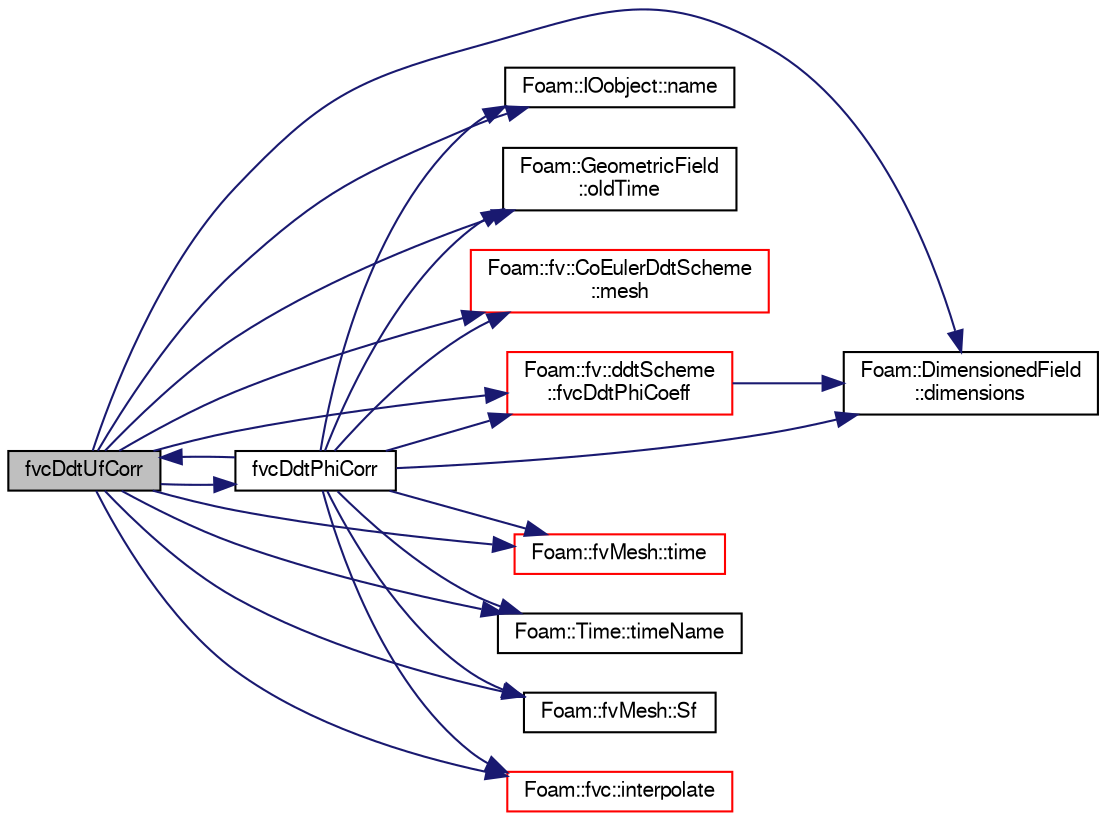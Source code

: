 digraph "fvcDdtUfCorr"
{
  bgcolor="transparent";
  edge [fontname="FreeSans",fontsize="10",labelfontname="FreeSans",labelfontsize="10"];
  node [fontname="FreeSans",fontsize="10",shape=record];
  rankdir="LR";
  Node1009 [label="fvcDdtUfCorr",height=0.2,width=0.4,color="black", fillcolor="grey75", style="filled", fontcolor="black"];
  Node1009 -> Node1010 [color="midnightblue",fontsize="10",style="solid",fontname="FreeSans"];
  Node1010 [label="Foam::DimensionedField\l::dimensions",height=0.2,width=0.4,color="black",URL="$a26390.html#a66989c1e0666e0d0c93a2056ce75599e",tooltip="Return dimensions. "];
  Node1009 -> Node1011 [color="midnightblue",fontsize="10",style="solid",fontname="FreeSans"];
  Node1011 [label="Foam::fv::ddtScheme\l::fvcDdtPhiCoeff",height=0.2,width=0.4,color="red",URL="$a22486.html#adaa5c26dbfd2851be994f2e32f3274d1"];
  Node1011 -> Node1010 [color="midnightblue",fontsize="10",style="solid",fontname="FreeSans"];
  Node1009 -> Node1038 [color="midnightblue",fontsize="10",style="solid",fontname="FreeSans"];
  Node1038 [label="fvcDdtPhiCorr",height=0.2,width=0.4,color="black",URL="$a22478.html#a97d8b415a9dfae12e1a430b08297c478"];
  Node1038 -> Node1039 [color="midnightblue",fontsize="10",style="solid",fontname="FreeSans"];
  Node1039 [label="Foam::IOobject::name",height=0.2,width=0.4,color="black",URL="$a26142.html#acc80e00a8ac919288fb55bd14cc88bf6",tooltip="Return name. "];
  Node1038 -> Node1010 [color="midnightblue",fontsize="10",style="solid",fontname="FreeSans"];
  Node1038 -> Node1040 [color="midnightblue",fontsize="10",style="solid",fontname="FreeSans"];
  Node1040 [label="Foam::GeometricField\l::oldTime",height=0.2,width=0.4,color="black",URL="$a22434.html#a2f51be6de19012555f923b0902d64135",tooltip="Return old time field. "];
  Node1038 -> Node1041 [color="midnightblue",fontsize="10",style="solid",fontname="FreeSans"];
  Node1041 [label="Foam::fv::CoEulerDdtScheme\l::mesh",height=0.2,width=0.4,color="red",URL="$a22474.html#a470f06cfb9b6ee887cd85d63de275607",tooltip="Return mesh reference. "];
  Node1038 -> Node1054 [color="midnightblue",fontsize="10",style="solid",fontname="FreeSans"];
  Node1054 [label="Foam::fvMesh::time",height=0.2,width=0.4,color="red",URL="$a22766.html#a0d94096809fe3376b29a2a29ca11bb18",tooltip="Return the top-level database. "];
  Node1038 -> Node1056 [color="midnightblue",fontsize="10",style="solid",fontname="FreeSans"];
  Node1056 [label="Foam::Time::timeName",height=0.2,width=0.4,color="black",URL="$a26350.html#ad9d86fef6eca18797c786726cf925179",tooltip="Return time name of given scalar time. "];
  Node1038 -> Node1011 [color="midnightblue",fontsize="10",style="solid",fontname="FreeSans"];
  Node1038 -> Node1057 [color="midnightblue",fontsize="10",style="solid",fontname="FreeSans"];
  Node1057 [label="Foam::fvMesh::Sf",height=0.2,width=0.4,color="black",URL="$a22766.html#aa12aaa436e7e8ddf2635204f3ab873fa",tooltip="Return cell face area vectors. "];
  Node1038 -> Node1058 [color="midnightblue",fontsize="10",style="solid",fontname="FreeSans"];
  Node1058 [label="Foam::fvc::interpolate",height=0.2,width=0.4,color="red",URL="$a21134.html#addbc18784300dd0955a9bf79f8e2c43b"];
  Node1038 -> Node1009 [color="midnightblue",fontsize="10",style="solid",fontname="FreeSans"];
  Node1009 -> Node1058 [color="midnightblue",fontsize="10",style="solid",fontname="FreeSans"];
  Node1009 -> Node1041 [color="midnightblue",fontsize="10",style="solid",fontname="FreeSans"];
  Node1009 -> Node1039 [color="midnightblue",fontsize="10",style="solid",fontname="FreeSans"];
  Node1009 -> Node1040 [color="midnightblue",fontsize="10",style="solid",fontname="FreeSans"];
  Node1009 -> Node1057 [color="midnightblue",fontsize="10",style="solid",fontname="FreeSans"];
  Node1009 -> Node1054 [color="midnightblue",fontsize="10",style="solid",fontname="FreeSans"];
  Node1009 -> Node1056 [color="midnightblue",fontsize="10",style="solid",fontname="FreeSans"];
}
